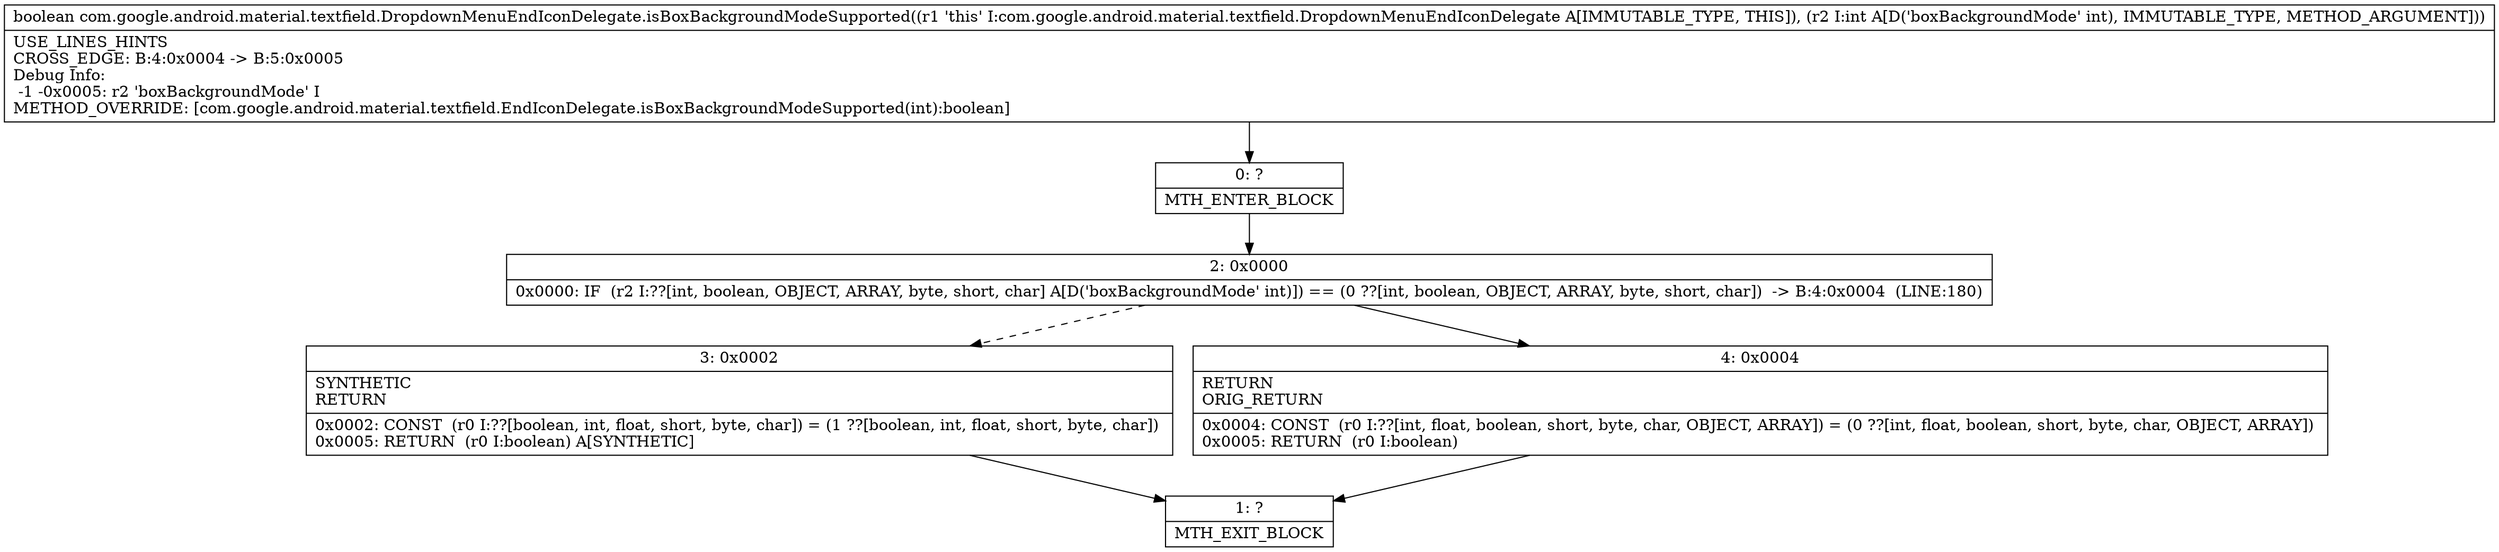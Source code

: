digraph "CFG forcom.google.android.material.textfield.DropdownMenuEndIconDelegate.isBoxBackgroundModeSupported(I)Z" {
Node_0 [shape=record,label="{0\:\ ?|MTH_ENTER_BLOCK\l}"];
Node_2 [shape=record,label="{2\:\ 0x0000|0x0000: IF  (r2 I:??[int, boolean, OBJECT, ARRAY, byte, short, char] A[D('boxBackgroundMode' int)]) == (0 ??[int, boolean, OBJECT, ARRAY, byte, short, char])  \-\> B:4:0x0004  (LINE:180)\l}"];
Node_3 [shape=record,label="{3\:\ 0x0002|SYNTHETIC\lRETURN\l|0x0002: CONST  (r0 I:??[boolean, int, float, short, byte, char]) = (1 ??[boolean, int, float, short, byte, char]) \l0x0005: RETURN  (r0 I:boolean) A[SYNTHETIC]\l}"];
Node_1 [shape=record,label="{1\:\ ?|MTH_EXIT_BLOCK\l}"];
Node_4 [shape=record,label="{4\:\ 0x0004|RETURN\lORIG_RETURN\l|0x0004: CONST  (r0 I:??[int, float, boolean, short, byte, char, OBJECT, ARRAY]) = (0 ??[int, float, boolean, short, byte, char, OBJECT, ARRAY]) \l0x0005: RETURN  (r0 I:boolean) \l}"];
MethodNode[shape=record,label="{boolean com.google.android.material.textfield.DropdownMenuEndIconDelegate.isBoxBackgroundModeSupported((r1 'this' I:com.google.android.material.textfield.DropdownMenuEndIconDelegate A[IMMUTABLE_TYPE, THIS]), (r2 I:int A[D('boxBackgroundMode' int), IMMUTABLE_TYPE, METHOD_ARGUMENT]))  | USE_LINES_HINTS\lCROSS_EDGE: B:4:0x0004 \-\> B:5:0x0005\lDebug Info:\l  \-1 \-0x0005: r2 'boxBackgroundMode' I\lMETHOD_OVERRIDE: [com.google.android.material.textfield.EndIconDelegate.isBoxBackgroundModeSupported(int):boolean]\l}"];
MethodNode -> Node_0;Node_0 -> Node_2;
Node_2 -> Node_3[style=dashed];
Node_2 -> Node_4;
Node_3 -> Node_1;
Node_4 -> Node_1;
}

